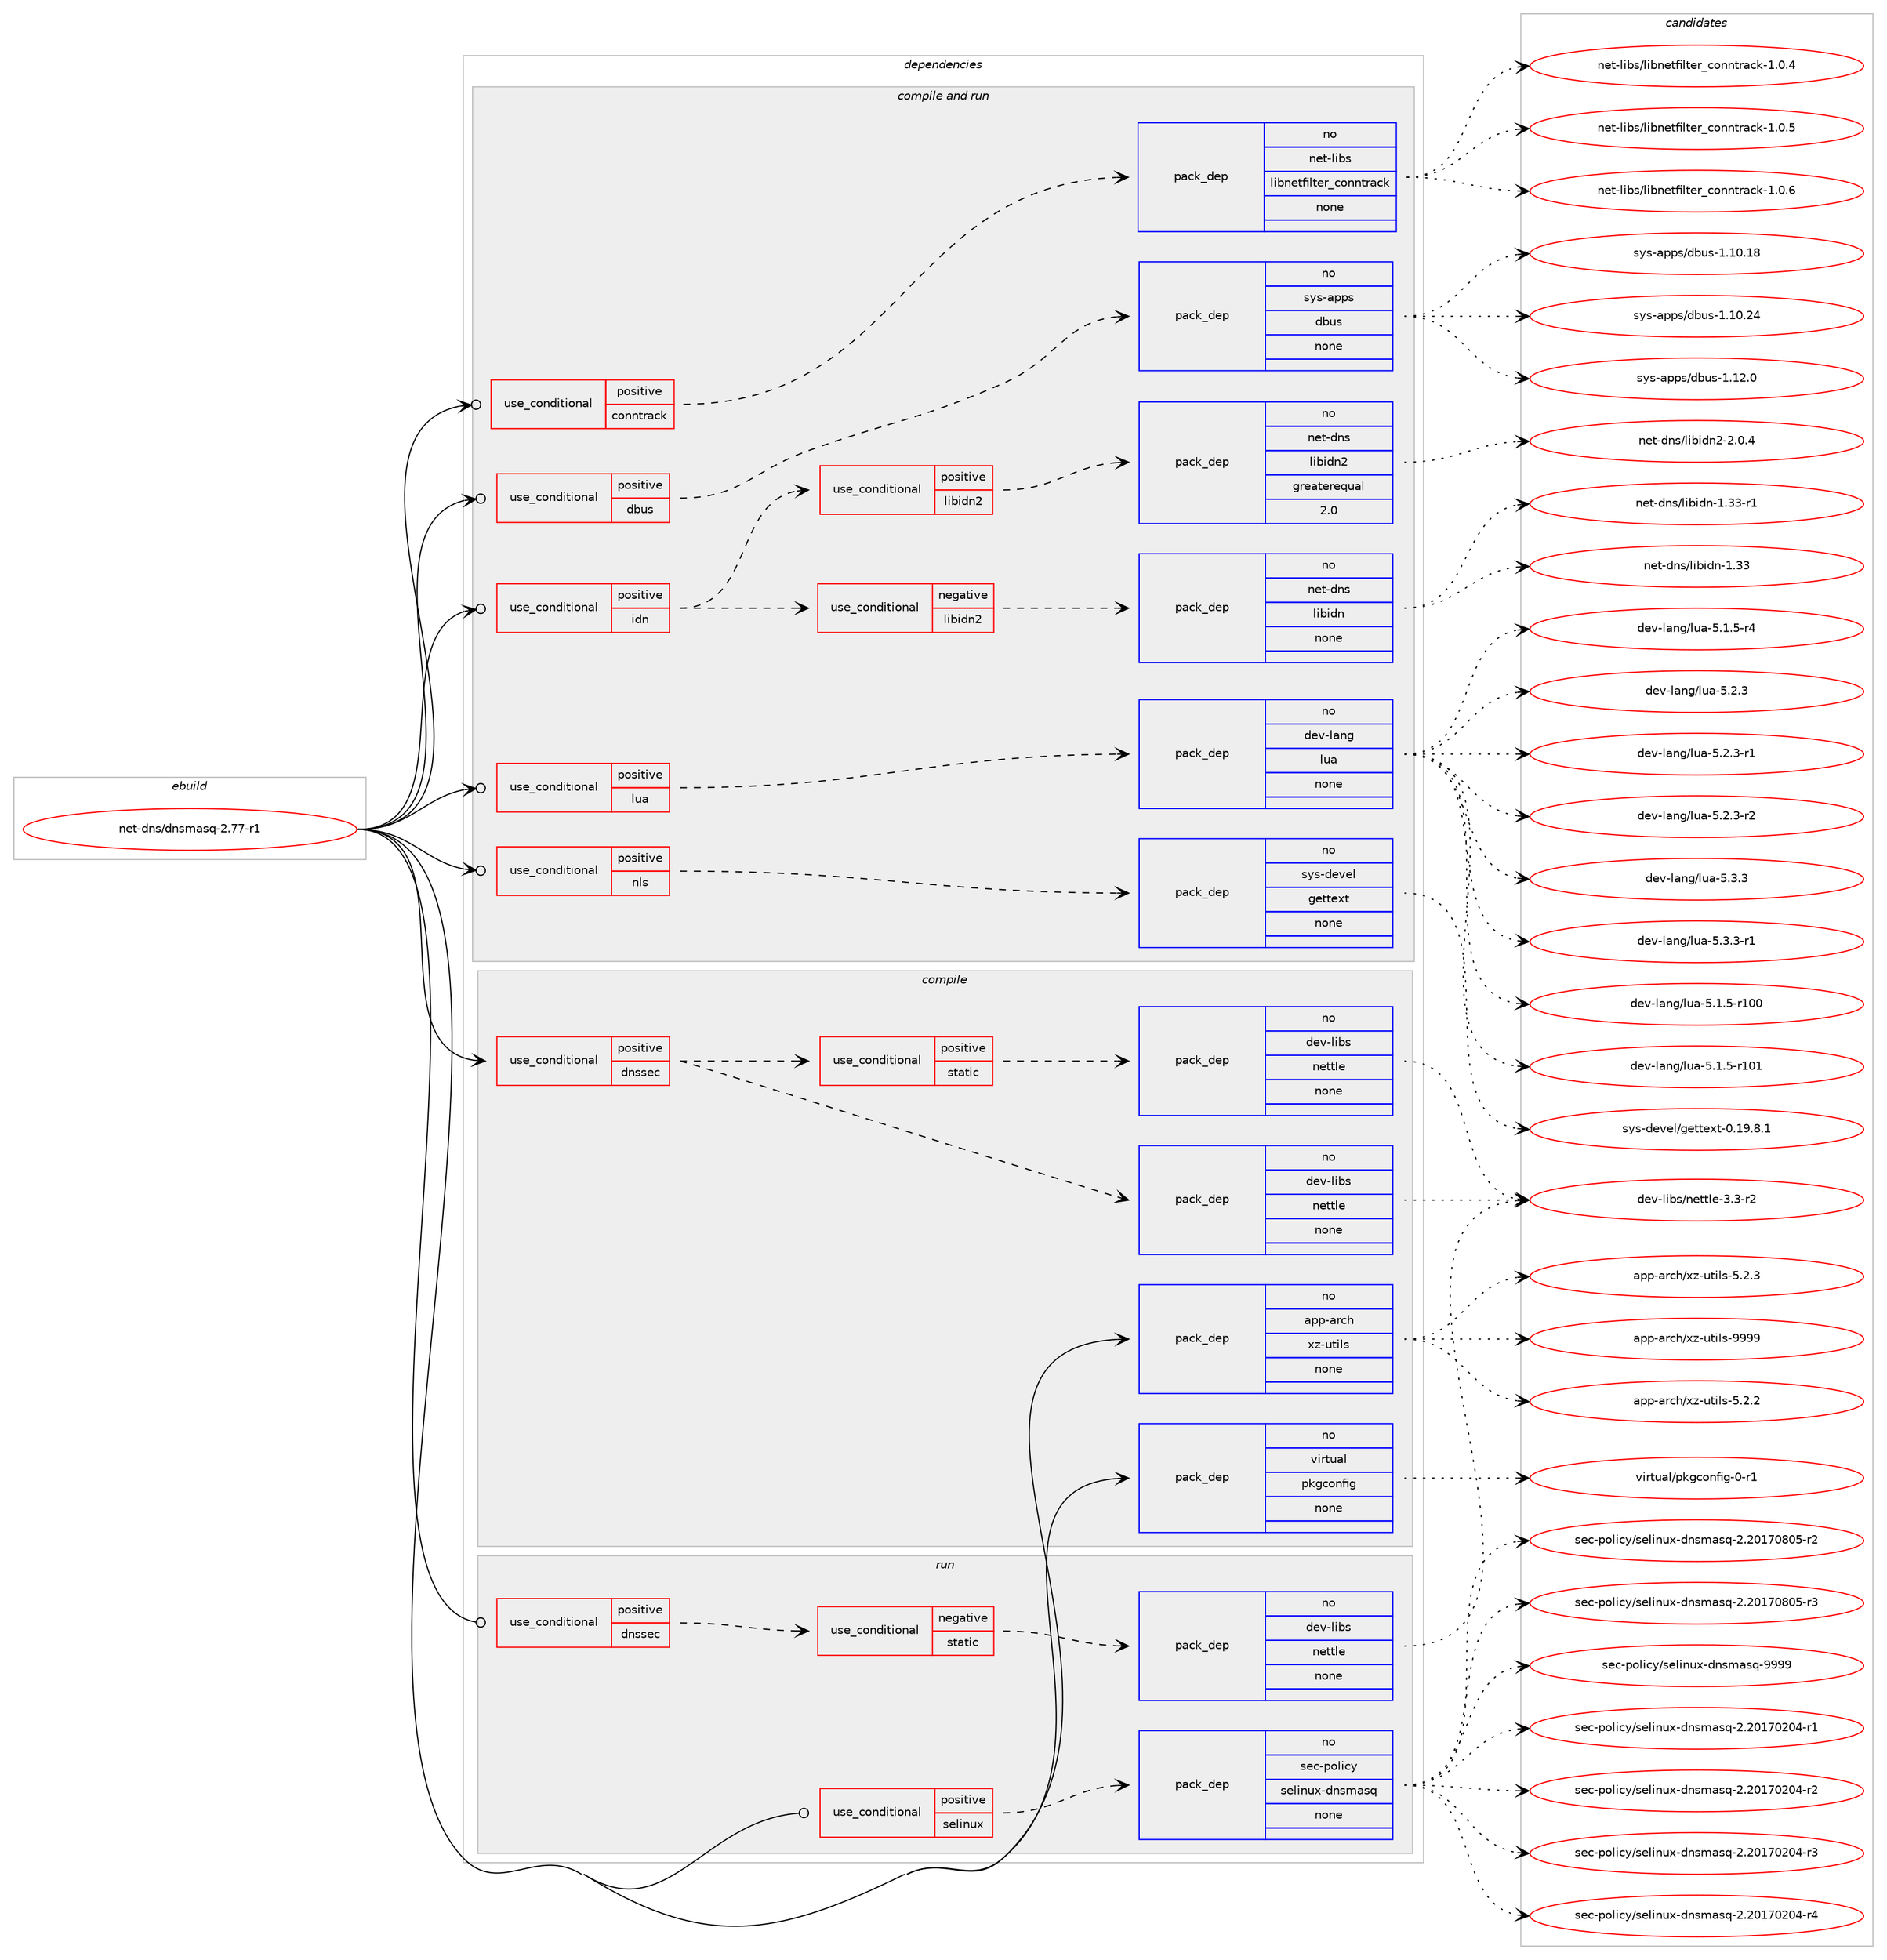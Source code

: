 digraph prolog {

# *************
# Graph options
# *************

newrank=true;
concentrate=true;
compound=true;
graph [rankdir=LR,fontname=Helvetica,fontsize=10,ranksep=1.5];#, ranksep=2.5, nodesep=0.2];
edge  [arrowhead=vee];
node  [fontname=Helvetica,fontsize=10];

# **********
# The ebuild
# **********

subgraph cluster_leftcol {
color=gray;
rank=same;
label=<<i>ebuild</i>>;
id [label="net-dns/dnsmasq-2.77-r1", color=red, width=4, href="../net-dns/dnsmasq-2.77-r1.svg"];
}

# ****************
# The dependencies
# ****************

subgraph cluster_midcol {
color=gray;
label=<<i>dependencies</i>>;
subgraph cluster_compile {
fillcolor="#eeeeee";
style=filled;
label=<<i>compile</i>>;
subgraph cond100867 {
dependency407726 [label=<<TABLE BORDER="0" CELLBORDER="1" CELLSPACING="0" CELLPADDING="4"><TR><TD ROWSPAN="3" CELLPADDING="10">use_conditional</TD></TR><TR><TD>positive</TD></TR><TR><TD>dnssec</TD></TR></TABLE>>, shape=none, color=red];
subgraph pack300137 {
dependency407727 [label=<<TABLE BORDER="0" CELLBORDER="1" CELLSPACING="0" CELLPADDING="4" WIDTH="220"><TR><TD ROWSPAN="6" CELLPADDING="30">pack_dep</TD></TR><TR><TD WIDTH="110">no</TD></TR><TR><TD>dev-libs</TD></TR><TR><TD>nettle</TD></TR><TR><TD>none</TD></TR><TR><TD></TD></TR></TABLE>>, shape=none, color=blue];
}
dependency407726:e -> dependency407727:w [weight=20,style="dashed",arrowhead="vee"];
subgraph cond100868 {
dependency407728 [label=<<TABLE BORDER="0" CELLBORDER="1" CELLSPACING="0" CELLPADDING="4"><TR><TD ROWSPAN="3" CELLPADDING="10">use_conditional</TD></TR><TR><TD>positive</TD></TR><TR><TD>static</TD></TR></TABLE>>, shape=none, color=red];
subgraph pack300138 {
dependency407729 [label=<<TABLE BORDER="0" CELLBORDER="1" CELLSPACING="0" CELLPADDING="4" WIDTH="220"><TR><TD ROWSPAN="6" CELLPADDING="30">pack_dep</TD></TR><TR><TD WIDTH="110">no</TD></TR><TR><TD>dev-libs</TD></TR><TR><TD>nettle</TD></TR><TR><TD>none</TD></TR><TR><TD></TD></TR></TABLE>>, shape=none, color=blue];
}
dependency407728:e -> dependency407729:w [weight=20,style="dashed",arrowhead="vee"];
}
dependency407726:e -> dependency407728:w [weight=20,style="dashed",arrowhead="vee"];
}
id:e -> dependency407726:w [weight=20,style="solid",arrowhead="vee"];
subgraph pack300139 {
dependency407730 [label=<<TABLE BORDER="0" CELLBORDER="1" CELLSPACING="0" CELLPADDING="4" WIDTH="220"><TR><TD ROWSPAN="6" CELLPADDING="30">pack_dep</TD></TR><TR><TD WIDTH="110">no</TD></TR><TR><TD>app-arch</TD></TR><TR><TD>xz-utils</TD></TR><TR><TD>none</TD></TR><TR><TD></TD></TR></TABLE>>, shape=none, color=blue];
}
id:e -> dependency407730:w [weight=20,style="solid",arrowhead="vee"];
subgraph pack300140 {
dependency407731 [label=<<TABLE BORDER="0" CELLBORDER="1" CELLSPACING="0" CELLPADDING="4" WIDTH="220"><TR><TD ROWSPAN="6" CELLPADDING="30">pack_dep</TD></TR><TR><TD WIDTH="110">no</TD></TR><TR><TD>virtual</TD></TR><TR><TD>pkgconfig</TD></TR><TR><TD>none</TD></TR><TR><TD></TD></TR></TABLE>>, shape=none, color=blue];
}
id:e -> dependency407731:w [weight=20,style="solid",arrowhead="vee"];
}
subgraph cluster_compileandrun {
fillcolor="#eeeeee";
style=filled;
label=<<i>compile and run</i>>;
subgraph cond100869 {
dependency407732 [label=<<TABLE BORDER="0" CELLBORDER="1" CELLSPACING="0" CELLPADDING="4"><TR><TD ROWSPAN="3" CELLPADDING="10">use_conditional</TD></TR><TR><TD>positive</TD></TR><TR><TD>conntrack</TD></TR></TABLE>>, shape=none, color=red];
subgraph pack300141 {
dependency407733 [label=<<TABLE BORDER="0" CELLBORDER="1" CELLSPACING="0" CELLPADDING="4" WIDTH="220"><TR><TD ROWSPAN="6" CELLPADDING="30">pack_dep</TD></TR><TR><TD WIDTH="110">no</TD></TR><TR><TD>net-libs</TD></TR><TR><TD>libnetfilter_conntrack</TD></TR><TR><TD>none</TD></TR><TR><TD></TD></TR></TABLE>>, shape=none, color=blue];
}
dependency407732:e -> dependency407733:w [weight=20,style="dashed",arrowhead="vee"];
}
id:e -> dependency407732:w [weight=20,style="solid",arrowhead="odotvee"];
subgraph cond100870 {
dependency407734 [label=<<TABLE BORDER="0" CELLBORDER="1" CELLSPACING="0" CELLPADDING="4"><TR><TD ROWSPAN="3" CELLPADDING="10">use_conditional</TD></TR><TR><TD>positive</TD></TR><TR><TD>dbus</TD></TR></TABLE>>, shape=none, color=red];
subgraph pack300142 {
dependency407735 [label=<<TABLE BORDER="0" CELLBORDER="1" CELLSPACING="0" CELLPADDING="4" WIDTH="220"><TR><TD ROWSPAN="6" CELLPADDING="30">pack_dep</TD></TR><TR><TD WIDTH="110">no</TD></TR><TR><TD>sys-apps</TD></TR><TR><TD>dbus</TD></TR><TR><TD>none</TD></TR><TR><TD></TD></TR></TABLE>>, shape=none, color=blue];
}
dependency407734:e -> dependency407735:w [weight=20,style="dashed",arrowhead="vee"];
}
id:e -> dependency407734:w [weight=20,style="solid",arrowhead="odotvee"];
subgraph cond100871 {
dependency407736 [label=<<TABLE BORDER="0" CELLBORDER="1" CELLSPACING="0" CELLPADDING="4"><TR><TD ROWSPAN="3" CELLPADDING="10">use_conditional</TD></TR><TR><TD>positive</TD></TR><TR><TD>idn</TD></TR></TABLE>>, shape=none, color=red];
subgraph cond100872 {
dependency407737 [label=<<TABLE BORDER="0" CELLBORDER="1" CELLSPACING="0" CELLPADDING="4"><TR><TD ROWSPAN="3" CELLPADDING="10">use_conditional</TD></TR><TR><TD>negative</TD></TR><TR><TD>libidn2</TD></TR></TABLE>>, shape=none, color=red];
subgraph pack300143 {
dependency407738 [label=<<TABLE BORDER="0" CELLBORDER="1" CELLSPACING="0" CELLPADDING="4" WIDTH="220"><TR><TD ROWSPAN="6" CELLPADDING="30">pack_dep</TD></TR><TR><TD WIDTH="110">no</TD></TR><TR><TD>net-dns</TD></TR><TR><TD>libidn</TD></TR><TR><TD>none</TD></TR><TR><TD></TD></TR></TABLE>>, shape=none, color=blue];
}
dependency407737:e -> dependency407738:w [weight=20,style="dashed",arrowhead="vee"];
}
dependency407736:e -> dependency407737:w [weight=20,style="dashed",arrowhead="vee"];
subgraph cond100873 {
dependency407739 [label=<<TABLE BORDER="0" CELLBORDER="1" CELLSPACING="0" CELLPADDING="4"><TR><TD ROWSPAN="3" CELLPADDING="10">use_conditional</TD></TR><TR><TD>positive</TD></TR><TR><TD>libidn2</TD></TR></TABLE>>, shape=none, color=red];
subgraph pack300144 {
dependency407740 [label=<<TABLE BORDER="0" CELLBORDER="1" CELLSPACING="0" CELLPADDING="4" WIDTH="220"><TR><TD ROWSPAN="6" CELLPADDING="30">pack_dep</TD></TR><TR><TD WIDTH="110">no</TD></TR><TR><TD>net-dns</TD></TR><TR><TD>libidn2</TD></TR><TR><TD>greaterequal</TD></TR><TR><TD>2.0</TD></TR></TABLE>>, shape=none, color=blue];
}
dependency407739:e -> dependency407740:w [weight=20,style="dashed",arrowhead="vee"];
}
dependency407736:e -> dependency407739:w [weight=20,style="dashed",arrowhead="vee"];
}
id:e -> dependency407736:w [weight=20,style="solid",arrowhead="odotvee"];
subgraph cond100874 {
dependency407741 [label=<<TABLE BORDER="0" CELLBORDER="1" CELLSPACING="0" CELLPADDING="4"><TR><TD ROWSPAN="3" CELLPADDING="10">use_conditional</TD></TR><TR><TD>positive</TD></TR><TR><TD>lua</TD></TR></TABLE>>, shape=none, color=red];
subgraph pack300145 {
dependency407742 [label=<<TABLE BORDER="0" CELLBORDER="1" CELLSPACING="0" CELLPADDING="4" WIDTH="220"><TR><TD ROWSPAN="6" CELLPADDING="30">pack_dep</TD></TR><TR><TD WIDTH="110">no</TD></TR><TR><TD>dev-lang</TD></TR><TR><TD>lua</TD></TR><TR><TD>none</TD></TR><TR><TD></TD></TR></TABLE>>, shape=none, color=blue];
}
dependency407741:e -> dependency407742:w [weight=20,style="dashed",arrowhead="vee"];
}
id:e -> dependency407741:w [weight=20,style="solid",arrowhead="odotvee"];
subgraph cond100875 {
dependency407743 [label=<<TABLE BORDER="0" CELLBORDER="1" CELLSPACING="0" CELLPADDING="4"><TR><TD ROWSPAN="3" CELLPADDING="10">use_conditional</TD></TR><TR><TD>positive</TD></TR><TR><TD>nls</TD></TR></TABLE>>, shape=none, color=red];
subgraph pack300146 {
dependency407744 [label=<<TABLE BORDER="0" CELLBORDER="1" CELLSPACING="0" CELLPADDING="4" WIDTH="220"><TR><TD ROWSPAN="6" CELLPADDING="30">pack_dep</TD></TR><TR><TD WIDTH="110">no</TD></TR><TR><TD>sys-devel</TD></TR><TR><TD>gettext</TD></TR><TR><TD>none</TD></TR><TR><TD></TD></TR></TABLE>>, shape=none, color=blue];
}
dependency407743:e -> dependency407744:w [weight=20,style="dashed",arrowhead="vee"];
}
id:e -> dependency407743:w [weight=20,style="solid",arrowhead="odotvee"];
}
subgraph cluster_run {
fillcolor="#eeeeee";
style=filled;
label=<<i>run</i>>;
subgraph cond100876 {
dependency407745 [label=<<TABLE BORDER="0" CELLBORDER="1" CELLSPACING="0" CELLPADDING="4"><TR><TD ROWSPAN="3" CELLPADDING="10">use_conditional</TD></TR><TR><TD>positive</TD></TR><TR><TD>dnssec</TD></TR></TABLE>>, shape=none, color=red];
subgraph cond100877 {
dependency407746 [label=<<TABLE BORDER="0" CELLBORDER="1" CELLSPACING="0" CELLPADDING="4"><TR><TD ROWSPAN="3" CELLPADDING="10">use_conditional</TD></TR><TR><TD>negative</TD></TR><TR><TD>static</TD></TR></TABLE>>, shape=none, color=red];
subgraph pack300147 {
dependency407747 [label=<<TABLE BORDER="0" CELLBORDER="1" CELLSPACING="0" CELLPADDING="4" WIDTH="220"><TR><TD ROWSPAN="6" CELLPADDING="30">pack_dep</TD></TR><TR><TD WIDTH="110">no</TD></TR><TR><TD>dev-libs</TD></TR><TR><TD>nettle</TD></TR><TR><TD>none</TD></TR><TR><TD></TD></TR></TABLE>>, shape=none, color=blue];
}
dependency407746:e -> dependency407747:w [weight=20,style="dashed",arrowhead="vee"];
}
dependency407745:e -> dependency407746:w [weight=20,style="dashed",arrowhead="vee"];
}
id:e -> dependency407745:w [weight=20,style="solid",arrowhead="odot"];
subgraph cond100878 {
dependency407748 [label=<<TABLE BORDER="0" CELLBORDER="1" CELLSPACING="0" CELLPADDING="4"><TR><TD ROWSPAN="3" CELLPADDING="10">use_conditional</TD></TR><TR><TD>positive</TD></TR><TR><TD>selinux</TD></TR></TABLE>>, shape=none, color=red];
subgraph pack300148 {
dependency407749 [label=<<TABLE BORDER="0" CELLBORDER="1" CELLSPACING="0" CELLPADDING="4" WIDTH="220"><TR><TD ROWSPAN="6" CELLPADDING="30">pack_dep</TD></TR><TR><TD WIDTH="110">no</TD></TR><TR><TD>sec-policy</TD></TR><TR><TD>selinux-dnsmasq</TD></TR><TR><TD>none</TD></TR><TR><TD></TD></TR></TABLE>>, shape=none, color=blue];
}
dependency407748:e -> dependency407749:w [weight=20,style="dashed",arrowhead="vee"];
}
id:e -> dependency407748:w [weight=20,style="solid",arrowhead="odot"];
}
}

# **************
# The candidates
# **************

subgraph cluster_choices {
rank=same;
color=gray;
label=<<i>candidates</i>>;

subgraph choice300137 {
color=black;
nodesep=1;
choice100101118451081059811547110101116116108101455146514511450 [label="dev-libs/nettle-3.3-r2", color=red, width=4,href="../dev-libs/nettle-3.3-r2.svg"];
dependency407727:e -> choice100101118451081059811547110101116116108101455146514511450:w [style=dotted,weight="100"];
}
subgraph choice300138 {
color=black;
nodesep=1;
choice100101118451081059811547110101116116108101455146514511450 [label="dev-libs/nettle-3.3-r2", color=red, width=4,href="../dev-libs/nettle-3.3-r2.svg"];
dependency407729:e -> choice100101118451081059811547110101116116108101455146514511450:w [style=dotted,weight="100"];
}
subgraph choice300139 {
color=black;
nodesep=1;
choice971121124597114991044712012245117116105108115455346504650 [label="app-arch/xz-utils-5.2.2", color=red, width=4,href="../app-arch/xz-utils-5.2.2.svg"];
choice971121124597114991044712012245117116105108115455346504651 [label="app-arch/xz-utils-5.2.3", color=red, width=4,href="../app-arch/xz-utils-5.2.3.svg"];
choice9711211245971149910447120122451171161051081154557575757 [label="app-arch/xz-utils-9999", color=red, width=4,href="../app-arch/xz-utils-9999.svg"];
dependency407730:e -> choice971121124597114991044712012245117116105108115455346504650:w [style=dotted,weight="100"];
dependency407730:e -> choice971121124597114991044712012245117116105108115455346504651:w [style=dotted,weight="100"];
dependency407730:e -> choice9711211245971149910447120122451171161051081154557575757:w [style=dotted,weight="100"];
}
subgraph choice300140 {
color=black;
nodesep=1;
choice11810511411611797108471121071039911111010210510345484511449 [label="virtual/pkgconfig-0-r1", color=red, width=4,href="../virtual/pkgconfig-0-r1.svg"];
dependency407731:e -> choice11810511411611797108471121071039911111010210510345484511449:w [style=dotted,weight="100"];
}
subgraph choice300141 {
color=black;
nodesep=1;
choice1101011164510810598115471081059811010111610210510811610111495991111101101161149799107454946484652 [label="net-libs/libnetfilter_conntrack-1.0.4", color=red, width=4,href="../net-libs/libnetfilter_conntrack-1.0.4.svg"];
choice1101011164510810598115471081059811010111610210510811610111495991111101101161149799107454946484653 [label="net-libs/libnetfilter_conntrack-1.0.5", color=red, width=4,href="../net-libs/libnetfilter_conntrack-1.0.5.svg"];
choice1101011164510810598115471081059811010111610210510811610111495991111101101161149799107454946484654 [label="net-libs/libnetfilter_conntrack-1.0.6", color=red, width=4,href="../net-libs/libnetfilter_conntrack-1.0.6.svg"];
dependency407733:e -> choice1101011164510810598115471081059811010111610210510811610111495991111101101161149799107454946484652:w [style=dotted,weight="100"];
dependency407733:e -> choice1101011164510810598115471081059811010111610210510811610111495991111101101161149799107454946484653:w [style=dotted,weight="100"];
dependency407733:e -> choice1101011164510810598115471081059811010111610210510811610111495991111101101161149799107454946484654:w [style=dotted,weight="100"];
}
subgraph choice300142 {
color=black;
nodesep=1;
choice115121115459711211211547100981171154549464948464956 [label="sys-apps/dbus-1.10.18", color=red, width=4,href="../sys-apps/dbus-1.10.18.svg"];
choice115121115459711211211547100981171154549464948465052 [label="sys-apps/dbus-1.10.24", color=red, width=4,href="../sys-apps/dbus-1.10.24.svg"];
choice1151211154597112112115471009811711545494649504648 [label="sys-apps/dbus-1.12.0", color=red, width=4,href="../sys-apps/dbus-1.12.0.svg"];
dependency407735:e -> choice115121115459711211211547100981171154549464948464956:w [style=dotted,weight="100"];
dependency407735:e -> choice115121115459711211211547100981171154549464948465052:w [style=dotted,weight="100"];
dependency407735:e -> choice1151211154597112112115471009811711545494649504648:w [style=dotted,weight="100"];
}
subgraph choice300143 {
color=black;
nodesep=1;
choice1101011164510011011547108105981051001104549465151 [label="net-dns/libidn-1.33", color=red, width=4,href="../net-dns/libidn-1.33.svg"];
choice11010111645100110115471081059810510011045494651514511449 [label="net-dns/libidn-1.33-r1", color=red, width=4,href="../net-dns/libidn-1.33-r1.svg"];
dependency407738:e -> choice1101011164510011011547108105981051001104549465151:w [style=dotted,weight="100"];
dependency407738:e -> choice11010111645100110115471081059810510011045494651514511449:w [style=dotted,weight="100"];
}
subgraph choice300144 {
color=black;
nodesep=1;
choice11010111645100110115471081059810510011050455046484652 [label="net-dns/libidn2-2.0.4", color=red, width=4,href="../net-dns/libidn2-2.0.4.svg"];
dependency407740:e -> choice11010111645100110115471081059810510011050455046484652:w [style=dotted,weight="100"];
}
subgraph choice300145 {
color=black;
nodesep=1;
choice1001011184510897110103471081179745534649465345114494848 [label="dev-lang/lua-5.1.5-r100", color=red, width=4,href="../dev-lang/lua-5.1.5-r100.svg"];
choice1001011184510897110103471081179745534649465345114494849 [label="dev-lang/lua-5.1.5-r101", color=red, width=4,href="../dev-lang/lua-5.1.5-r101.svg"];
choice100101118451089711010347108117974553464946534511452 [label="dev-lang/lua-5.1.5-r4", color=red, width=4,href="../dev-lang/lua-5.1.5-r4.svg"];
choice10010111845108971101034710811797455346504651 [label="dev-lang/lua-5.2.3", color=red, width=4,href="../dev-lang/lua-5.2.3.svg"];
choice100101118451089711010347108117974553465046514511449 [label="dev-lang/lua-5.2.3-r1", color=red, width=4,href="../dev-lang/lua-5.2.3-r1.svg"];
choice100101118451089711010347108117974553465046514511450 [label="dev-lang/lua-5.2.3-r2", color=red, width=4,href="../dev-lang/lua-5.2.3-r2.svg"];
choice10010111845108971101034710811797455346514651 [label="dev-lang/lua-5.3.3", color=red, width=4,href="../dev-lang/lua-5.3.3.svg"];
choice100101118451089711010347108117974553465146514511449 [label="dev-lang/lua-5.3.3-r1", color=red, width=4,href="../dev-lang/lua-5.3.3-r1.svg"];
dependency407742:e -> choice1001011184510897110103471081179745534649465345114494848:w [style=dotted,weight="100"];
dependency407742:e -> choice1001011184510897110103471081179745534649465345114494849:w [style=dotted,weight="100"];
dependency407742:e -> choice100101118451089711010347108117974553464946534511452:w [style=dotted,weight="100"];
dependency407742:e -> choice10010111845108971101034710811797455346504651:w [style=dotted,weight="100"];
dependency407742:e -> choice100101118451089711010347108117974553465046514511449:w [style=dotted,weight="100"];
dependency407742:e -> choice100101118451089711010347108117974553465046514511450:w [style=dotted,weight="100"];
dependency407742:e -> choice10010111845108971101034710811797455346514651:w [style=dotted,weight="100"];
dependency407742:e -> choice100101118451089711010347108117974553465146514511449:w [style=dotted,weight="100"];
}
subgraph choice300146 {
color=black;
nodesep=1;
choice1151211154510010111810110847103101116116101120116454846495746564649 [label="sys-devel/gettext-0.19.8.1", color=red, width=4,href="../sys-devel/gettext-0.19.8.1.svg"];
dependency407744:e -> choice1151211154510010111810110847103101116116101120116454846495746564649:w [style=dotted,weight="100"];
}
subgraph choice300147 {
color=black;
nodesep=1;
choice100101118451081059811547110101116116108101455146514511450 [label="dev-libs/nettle-3.3-r2", color=red, width=4,href="../dev-libs/nettle-3.3-r2.svg"];
dependency407747:e -> choice100101118451081059811547110101116116108101455146514511450:w [style=dotted,weight="100"];
}
subgraph choice300148 {
color=black;
nodesep=1;
choice11510199451121111081059912147115101108105110117120451001101151099711511345504650484955485048524511449 [label="sec-policy/selinux-dnsmasq-2.20170204-r1", color=red, width=4,href="../sec-policy/selinux-dnsmasq-2.20170204-r1.svg"];
choice11510199451121111081059912147115101108105110117120451001101151099711511345504650484955485048524511450 [label="sec-policy/selinux-dnsmasq-2.20170204-r2", color=red, width=4,href="../sec-policy/selinux-dnsmasq-2.20170204-r2.svg"];
choice11510199451121111081059912147115101108105110117120451001101151099711511345504650484955485048524511451 [label="sec-policy/selinux-dnsmasq-2.20170204-r3", color=red, width=4,href="../sec-policy/selinux-dnsmasq-2.20170204-r3.svg"];
choice11510199451121111081059912147115101108105110117120451001101151099711511345504650484955485048524511452 [label="sec-policy/selinux-dnsmasq-2.20170204-r4", color=red, width=4,href="../sec-policy/selinux-dnsmasq-2.20170204-r4.svg"];
choice11510199451121111081059912147115101108105110117120451001101151099711511345504650484955485648534511450 [label="sec-policy/selinux-dnsmasq-2.20170805-r2", color=red, width=4,href="../sec-policy/selinux-dnsmasq-2.20170805-r2.svg"];
choice11510199451121111081059912147115101108105110117120451001101151099711511345504650484955485648534511451 [label="sec-policy/selinux-dnsmasq-2.20170805-r3", color=red, width=4,href="../sec-policy/selinux-dnsmasq-2.20170805-r3.svg"];
choice1151019945112111108105991214711510110810511011712045100110115109971151134557575757 [label="sec-policy/selinux-dnsmasq-9999", color=red, width=4,href="../sec-policy/selinux-dnsmasq-9999.svg"];
dependency407749:e -> choice11510199451121111081059912147115101108105110117120451001101151099711511345504650484955485048524511449:w [style=dotted,weight="100"];
dependency407749:e -> choice11510199451121111081059912147115101108105110117120451001101151099711511345504650484955485048524511450:w [style=dotted,weight="100"];
dependency407749:e -> choice11510199451121111081059912147115101108105110117120451001101151099711511345504650484955485048524511451:w [style=dotted,weight="100"];
dependency407749:e -> choice11510199451121111081059912147115101108105110117120451001101151099711511345504650484955485048524511452:w [style=dotted,weight="100"];
dependency407749:e -> choice11510199451121111081059912147115101108105110117120451001101151099711511345504650484955485648534511450:w [style=dotted,weight="100"];
dependency407749:e -> choice11510199451121111081059912147115101108105110117120451001101151099711511345504650484955485648534511451:w [style=dotted,weight="100"];
dependency407749:e -> choice1151019945112111108105991214711510110810511011712045100110115109971151134557575757:w [style=dotted,weight="100"];
}
}

}
